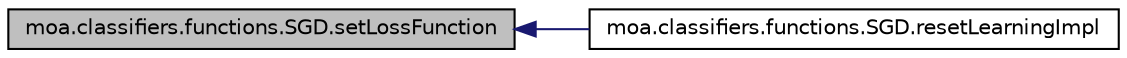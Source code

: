 digraph G
{
  edge [fontname="Helvetica",fontsize="10",labelfontname="Helvetica",labelfontsize="10"];
  node [fontname="Helvetica",fontsize="10",shape=record];
  rankdir=LR;
  Node1 [label="moa.classifiers.functions.SGD.setLossFunction",height=0.2,width=0.4,color="black", fillcolor="grey75", style="filled" fontcolor="black"];
  Node1 -> Node2 [dir=back,color="midnightblue",fontsize="10",style="solid",fontname="Helvetica"];
  Node2 [label="moa.classifiers.functions.SGD.resetLearningImpl",height=0.2,width=0.4,color="black", fillcolor="white", style="filled",URL="$classmoa_1_1classifiers_1_1functions_1_1SGD.html#a0decfc253629d5cb0e8e7633d8ca1768",tooltip="Resets this classifier."];
}
